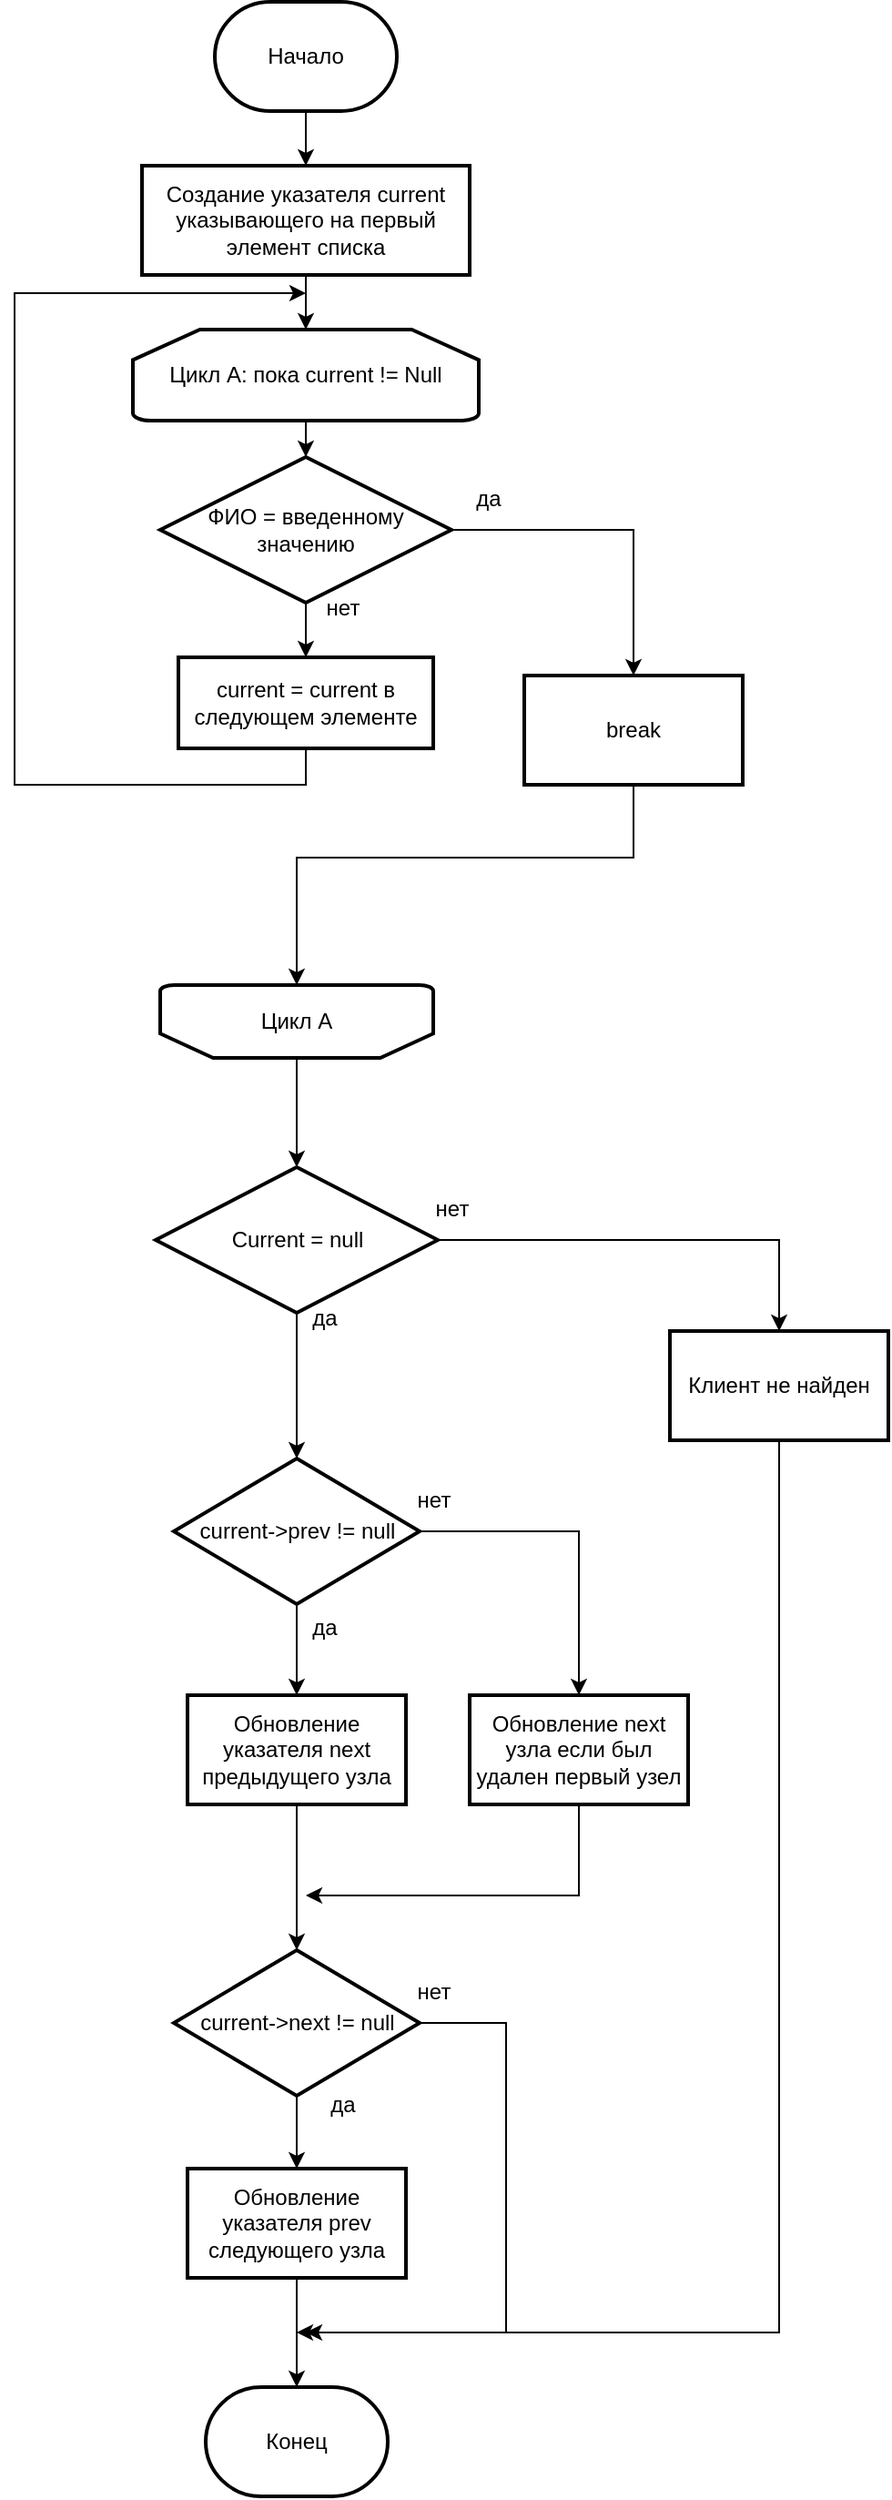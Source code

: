 <mxfile version="22.1.11" type="device">
  <diagram name="Страница — 1" id="kJ1ikwo02adYf8E-H_QR">
    <mxGraphModel dx="1194" dy="792" grid="1" gridSize="10" guides="1" tooltips="1" connect="1" arrows="1" fold="1" page="1" pageScale="1" pageWidth="827" pageHeight="1169" math="0" shadow="0">
      <root>
        <mxCell id="0" />
        <mxCell id="1" parent="0" />
        <mxCell id="Rh83Ei1Cwxpf1ExTQ6_g-6" value="" style="edgeStyle=orthogonalEdgeStyle;rounded=0;orthogonalLoop=1;jettySize=auto;html=1;" edge="1" parent="1" source="Rh83Ei1Cwxpf1ExTQ6_g-1" target="Rh83Ei1Cwxpf1ExTQ6_g-5">
          <mxGeometry relative="1" as="geometry" />
        </mxCell>
        <mxCell id="Rh83Ei1Cwxpf1ExTQ6_g-1" value="Начало" style="strokeWidth=2;html=1;shape=mxgraph.flowchart.terminator;whiteSpace=wrap;" vertex="1" parent="1">
          <mxGeometry x="230" y="70" width="100" height="60" as="geometry" />
        </mxCell>
        <mxCell id="Rh83Ei1Cwxpf1ExTQ6_g-2" value="Конец" style="strokeWidth=2;html=1;shape=mxgraph.flowchart.terminator;whiteSpace=wrap;" vertex="1" parent="1">
          <mxGeometry x="225" y="1380" width="100" height="60" as="geometry" />
        </mxCell>
        <mxCell id="Rh83Ei1Cwxpf1ExTQ6_g-9" value="" style="edgeStyle=orthogonalEdgeStyle;rounded=0;orthogonalLoop=1;jettySize=auto;html=1;" edge="1" parent="1" source="Rh83Ei1Cwxpf1ExTQ6_g-3" target="Rh83Ei1Cwxpf1ExTQ6_g-8">
          <mxGeometry relative="1" as="geometry" />
        </mxCell>
        <mxCell id="Rh83Ei1Cwxpf1ExTQ6_g-3" value="Цикл А: пока current != Null" style="strokeWidth=2;html=1;shape=mxgraph.flowchart.loop_limit;whiteSpace=wrap;" vertex="1" parent="1">
          <mxGeometry x="185" y="250" width="190" height="50" as="geometry" />
        </mxCell>
        <mxCell id="Rh83Ei1Cwxpf1ExTQ6_g-7" value="" style="edgeStyle=orthogonalEdgeStyle;rounded=0;orthogonalLoop=1;jettySize=auto;html=1;" edge="1" parent="1" source="Rh83Ei1Cwxpf1ExTQ6_g-5" target="Rh83Ei1Cwxpf1ExTQ6_g-3">
          <mxGeometry relative="1" as="geometry" />
        </mxCell>
        <mxCell id="Rh83Ei1Cwxpf1ExTQ6_g-5" value="Создание указателя current указывающего на первый элемент списка" style="whiteSpace=wrap;html=1;strokeWidth=2;" vertex="1" parent="1">
          <mxGeometry x="190" y="160" width="180" height="60" as="geometry" />
        </mxCell>
        <mxCell id="Rh83Ei1Cwxpf1ExTQ6_g-11" value="" style="edgeStyle=orthogonalEdgeStyle;rounded=0;orthogonalLoop=1;jettySize=auto;html=1;" edge="1" parent="1" source="Rh83Ei1Cwxpf1ExTQ6_g-8" target="Rh83Ei1Cwxpf1ExTQ6_g-10">
          <mxGeometry relative="1" as="geometry" />
        </mxCell>
        <mxCell id="Rh83Ei1Cwxpf1ExTQ6_g-13" value="" style="edgeStyle=orthogonalEdgeStyle;rounded=0;orthogonalLoop=1;jettySize=auto;html=1;" edge="1" parent="1" source="Rh83Ei1Cwxpf1ExTQ6_g-8" target="Rh83Ei1Cwxpf1ExTQ6_g-12">
          <mxGeometry relative="1" as="geometry" />
        </mxCell>
        <mxCell id="Rh83Ei1Cwxpf1ExTQ6_g-8" value="ФИО = введенному значению" style="rhombus;whiteSpace=wrap;html=1;strokeWidth=2;" vertex="1" parent="1">
          <mxGeometry x="200" y="320" width="160" height="80" as="geometry" />
        </mxCell>
        <mxCell id="Rh83Ei1Cwxpf1ExTQ6_g-16" style="edgeStyle=orthogonalEdgeStyle;rounded=0;orthogonalLoop=1;jettySize=auto;html=1;exitX=0.5;exitY=1;exitDx=0;exitDy=0;" edge="1" parent="1" source="Rh83Ei1Cwxpf1ExTQ6_g-10">
          <mxGeometry relative="1" as="geometry">
            <mxPoint x="280" y="230" as="targetPoint" />
            <Array as="points">
              <mxPoint x="280" y="500" />
              <mxPoint x="120" y="500" />
              <mxPoint x="120" y="230" />
            </Array>
          </mxGeometry>
        </mxCell>
        <mxCell id="Rh83Ei1Cwxpf1ExTQ6_g-10" value="current = current в следующем элементе" style="whiteSpace=wrap;html=1;strokeWidth=2;" vertex="1" parent="1">
          <mxGeometry x="210" y="430" width="140" height="50" as="geometry" />
        </mxCell>
        <mxCell id="Rh83Ei1Cwxpf1ExTQ6_g-12" value="break" style="whiteSpace=wrap;html=1;strokeWidth=2;" vertex="1" parent="1">
          <mxGeometry x="400" y="440" width="120" height="60" as="geometry" />
        </mxCell>
        <mxCell id="Rh83Ei1Cwxpf1ExTQ6_g-21" value="" style="edgeStyle=orthogonalEdgeStyle;rounded=0;orthogonalLoop=1;jettySize=auto;html=1;" edge="1" parent="1" source="Rh83Ei1Cwxpf1ExTQ6_g-18" target="Rh83Ei1Cwxpf1ExTQ6_g-20">
          <mxGeometry relative="1" as="geometry" />
        </mxCell>
        <mxCell id="Rh83Ei1Cwxpf1ExTQ6_g-18" value="Цикл А" style="strokeWidth=2;html=1;shape=mxgraph.flowchart.loop_limit;whiteSpace=wrap;direction=west;" vertex="1" parent="1">
          <mxGeometry x="200" y="610" width="150" height="40" as="geometry" />
        </mxCell>
        <mxCell id="Rh83Ei1Cwxpf1ExTQ6_g-19" style="edgeStyle=orthogonalEdgeStyle;rounded=0;orthogonalLoop=1;jettySize=auto;html=1;entryX=0.5;entryY=1;entryDx=0;entryDy=0;entryPerimeter=0;" edge="1" parent="1" source="Rh83Ei1Cwxpf1ExTQ6_g-12" target="Rh83Ei1Cwxpf1ExTQ6_g-18">
          <mxGeometry relative="1" as="geometry">
            <Array as="points">
              <mxPoint x="460" y="540" />
              <mxPoint x="275" y="540" />
            </Array>
          </mxGeometry>
        </mxCell>
        <mxCell id="Rh83Ei1Cwxpf1ExTQ6_g-26" style="edgeStyle=orthogonalEdgeStyle;rounded=0;orthogonalLoop=1;jettySize=auto;html=1;exitX=1;exitY=0.5;exitDx=0;exitDy=0;entryX=0.5;entryY=0;entryDx=0;entryDy=0;" edge="1" parent="1" source="Rh83Ei1Cwxpf1ExTQ6_g-20" target="Rh83Ei1Cwxpf1ExTQ6_g-24">
          <mxGeometry relative="1" as="geometry" />
        </mxCell>
        <mxCell id="Rh83Ei1Cwxpf1ExTQ6_g-29" value="" style="edgeStyle=orthogonalEdgeStyle;rounded=0;orthogonalLoop=1;jettySize=auto;html=1;" edge="1" parent="1" source="Rh83Ei1Cwxpf1ExTQ6_g-20" target="Rh83Ei1Cwxpf1ExTQ6_g-28">
          <mxGeometry relative="1" as="geometry" />
        </mxCell>
        <mxCell id="Rh83Ei1Cwxpf1ExTQ6_g-20" value="Current = null" style="rhombus;whiteSpace=wrap;html=1;strokeWidth=2;" vertex="1" parent="1">
          <mxGeometry x="197.5" y="710" width="155" height="80" as="geometry" />
        </mxCell>
        <mxCell id="Rh83Ei1Cwxpf1ExTQ6_g-22" value="да" style="text;html=1;align=center;verticalAlign=middle;resizable=0;points=[];autosize=1;strokeColor=none;fillColor=none;" vertex="1" parent="1">
          <mxGeometry x="360" y="328" width="40" height="30" as="geometry" />
        </mxCell>
        <mxCell id="Rh83Ei1Cwxpf1ExTQ6_g-23" value="нет" style="text;html=1;align=center;verticalAlign=middle;resizable=0;points=[];autosize=1;strokeColor=none;fillColor=none;" vertex="1" parent="1">
          <mxGeometry x="280" y="388" width="40" height="30" as="geometry" />
        </mxCell>
        <mxCell id="Rh83Ei1Cwxpf1ExTQ6_g-52" style="edgeStyle=orthogonalEdgeStyle;rounded=0;orthogonalLoop=1;jettySize=auto;html=1;exitX=0.5;exitY=1;exitDx=0;exitDy=0;" edge="1" parent="1" source="Rh83Ei1Cwxpf1ExTQ6_g-24">
          <mxGeometry relative="1" as="geometry">
            <mxPoint x="280" y="1350" as="targetPoint" />
            <Array as="points">
              <mxPoint x="540" y="1350" />
            </Array>
          </mxGeometry>
        </mxCell>
        <mxCell id="Rh83Ei1Cwxpf1ExTQ6_g-24" value="Клиент не найден" style="whiteSpace=wrap;html=1;strokeWidth=2;" vertex="1" parent="1">
          <mxGeometry x="480" y="800" width="120" height="60" as="geometry" />
        </mxCell>
        <mxCell id="Rh83Ei1Cwxpf1ExTQ6_g-27" value="нет" style="text;html=1;align=center;verticalAlign=middle;resizable=0;points=[];autosize=1;strokeColor=none;fillColor=none;" vertex="1" parent="1">
          <mxGeometry x="340" y="718" width="40" height="30" as="geometry" />
        </mxCell>
        <mxCell id="Rh83Ei1Cwxpf1ExTQ6_g-31" value="" style="edgeStyle=orthogonalEdgeStyle;rounded=0;orthogonalLoop=1;jettySize=auto;html=1;" edge="1" parent="1" source="Rh83Ei1Cwxpf1ExTQ6_g-28" target="Rh83Ei1Cwxpf1ExTQ6_g-30">
          <mxGeometry relative="1" as="geometry" />
        </mxCell>
        <mxCell id="Rh83Ei1Cwxpf1ExTQ6_g-33" value="" style="edgeStyle=orthogonalEdgeStyle;rounded=0;orthogonalLoop=1;jettySize=auto;html=1;" edge="1" parent="1" source="Rh83Ei1Cwxpf1ExTQ6_g-28" target="Rh83Ei1Cwxpf1ExTQ6_g-32">
          <mxGeometry relative="1" as="geometry" />
        </mxCell>
        <mxCell id="Rh83Ei1Cwxpf1ExTQ6_g-28" value="current-&amp;gt;prev != null" style="rhombus;whiteSpace=wrap;html=1;strokeWidth=2;" vertex="1" parent="1">
          <mxGeometry x="207.5" y="870" width="135" height="80" as="geometry" />
        </mxCell>
        <mxCell id="Rh83Ei1Cwxpf1ExTQ6_g-43" value="" style="edgeStyle=orthogonalEdgeStyle;rounded=0;orthogonalLoop=1;jettySize=auto;html=1;" edge="1" parent="1" source="Rh83Ei1Cwxpf1ExTQ6_g-30" target="Rh83Ei1Cwxpf1ExTQ6_g-42">
          <mxGeometry relative="1" as="geometry" />
        </mxCell>
        <mxCell id="Rh83Ei1Cwxpf1ExTQ6_g-30" value="Обновление указателя next предыдущего узла" style="whiteSpace=wrap;html=1;strokeWidth=2;" vertex="1" parent="1">
          <mxGeometry x="215" y="1000" width="120" height="60" as="geometry" />
        </mxCell>
        <mxCell id="Rh83Ei1Cwxpf1ExTQ6_g-44" style="edgeStyle=orthogonalEdgeStyle;rounded=0;orthogonalLoop=1;jettySize=auto;html=1;" edge="1" parent="1" source="Rh83Ei1Cwxpf1ExTQ6_g-32">
          <mxGeometry relative="1" as="geometry">
            <mxPoint x="280" y="1110" as="targetPoint" />
            <Array as="points">
              <mxPoint x="430" y="1110" />
            </Array>
          </mxGeometry>
        </mxCell>
        <mxCell id="Rh83Ei1Cwxpf1ExTQ6_g-32" value="Обновление next узла если был удален первый узел" style="whiteSpace=wrap;html=1;strokeWidth=2;" vertex="1" parent="1">
          <mxGeometry x="370" y="1000" width="120" height="60" as="geometry" />
        </mxCell>
        <mxCell id="Rh83Ei1Cwxpf1ExTQ6_g-34" value="да" style="text;html=1;align=center;verticalAlign=middle;resizable=0;points=[];autosize=1;strokeColor=none;fillColor=none;" vertex="1" parent="1">
          <mxGeometry x="270" y="778" width="40" height="30" as="geometry" />
        </mxCell>
        <mxCell id="Rh83Ei1Cwxpf1ExTQ6_g-35" value="да" style="text;html=1;align=center;verticalAlign=middle;resizable=0;points=[];autosize=1;strokeColor=none;fillColor=none;" vertex="1" parent="1">
          <mxGeometry x="270" y="948" width="40" height="30" as="geometry" />
        </mxCell>
        <mxCell id="Rh83Ei1Cwxpf1ExTQ6_g-36" value="нет" style="text;html=1;align=center;verticalAlign=middle;resizable=0;points=[];autosize=1;strokeColor=none;fillColor=none;" vertex="1" parent="1">
          <mxGeometry x="330" y="878" width="40" height="30" as="geometry" />
        </mxCell>
        <mxCell id="Rh83Ei1Cwxpf1ExTQ6_g-46" value="" style="edgeStyle=orthogonalEdgeStyle;rounded=0;orthogonalLoop=1;jettySize=auto;html=1;" edge="1" parent="1" source="Rh83Ei1Cwxpf1ExTQ6_g-42" target="Rh83Ei1Cwxpf1ExTQ6_g-45">
          <mxGeometry relative="1" as="geometry" />
        </mxCell>
        <mxCell id="Rh83Ei1Cwxpf1ExTQ6_g-48" style="edgeStyle=orthogonalEdgeStyle;rounded=0;orthogonalLoop=1;jettySize=auto;html=1;" edge="1" parent="1" source="Rh83Ei1Cwxpf1ExTQ6_g-42">
          <mxGeometry relative="1" as="geometry">
            <mxPoint x="275" y="1350" as="targetPoint" />
            <Array as="points">
              <mxPoint x="390" y="1180" />
              <mxPoint x="390" y="1350" />
              <mxPoint x="280" y="1350" />
            </Array>
          </mxGeometry>
        </mxCell>
        <mxCell id="Rh83Ei1Cwxpf1ExTQ6_g-42" value="current-&amp;gt;next != null" style="rhombus;whiteSpace=wrap;html=1;strokeWidth=2;" vertex="1" parent="1">
          <mxGeometry x="207.5" y="1140" width="135" height="80" as="geometry" />
        </mxCell>
        <mxCell id="Rh83Ei1Cwxpf1ExTQ6_g-47" value="" style="edgeStyle=orthogonalEdgeStyle;rounded=0;orthogonalLoop=1;jettySize=auto;html=1;" edge="1" parent="1" source="Rh83Ei1Cwxpf1ExTQ6_g-45" target="Rh83Ei1Cwxpf1ExTQ6_g-2">
          <mxGeometry relative="1" as="geometry" />
        </mxCell>
        <mxCell id="Rh83Ei1Cwxpf1ExTQ6_g-45" value="Обновление указателя prev следующего узла" style="whiteSpace=wrap;html=1;strokeWidth=2;" vertex="1" parent="1">
          <mxGeometry x="215" y="1260" width="120" height="60" as="geometry" />
        </mxCell>
        <mxCell id="Rh83Ei1Cwxpf1ExTQ6_g-49" value="да" style="text;html=1;align=center;verticalAlign=middle;resizable=0;points=[];autosize=1;strokeColor=none;fillColor=none;" vertex="1" parent="1">
          <mxGeometry x="280" y="1210" width="40" height="30" as="geometry" />
        </mxCell>
        <mxCell id="Rh83Ei1Cwxpf1ExTQ6_g-50" value="нет" style="text;html=1;align=center;verticalAlign=middle;resizable=0;points=[];autosize=1;strokeColor=none;fillColor=none;" vertex="1" parent="1">
          <mxGeometry x="330" y="1148" width="40" height="30" as="geometry" />
        </mxCell>
      </root>
    </mxGraphModel>
  </diagram>
</mxfile>
